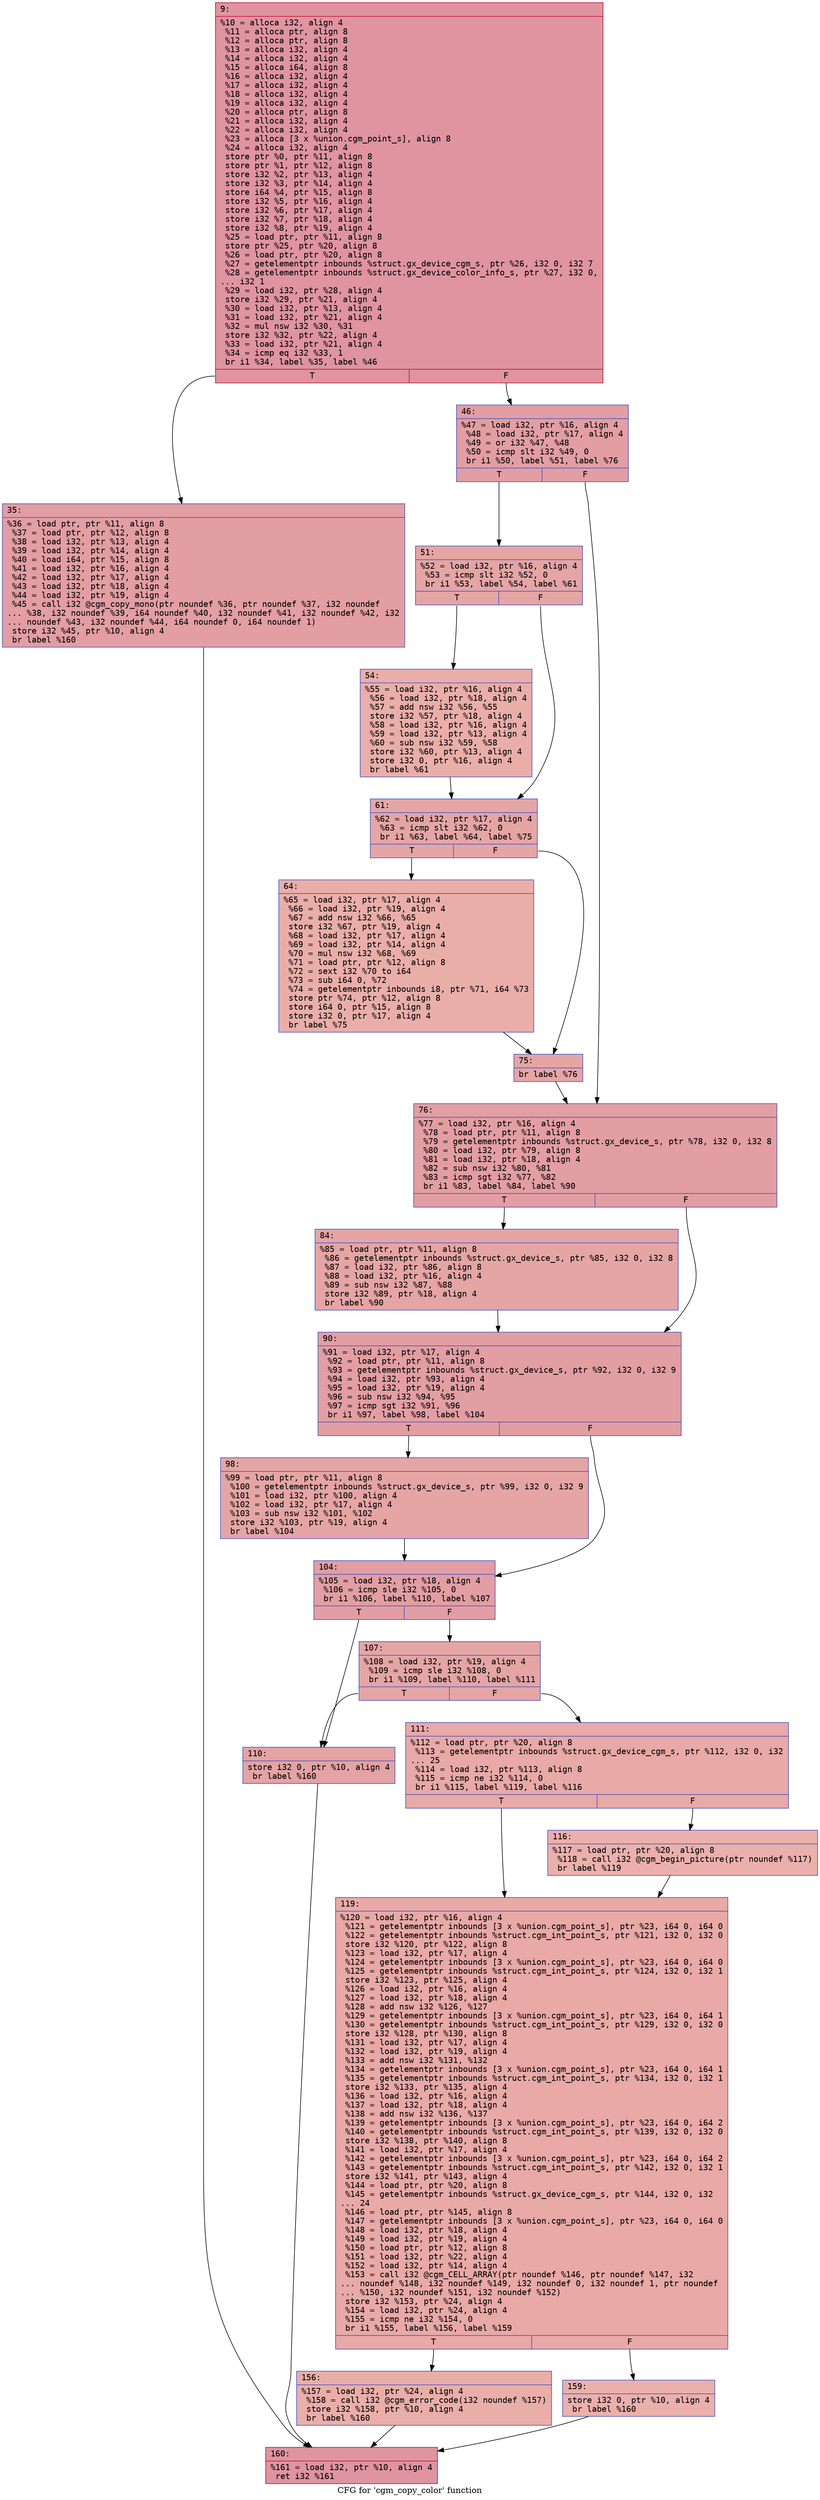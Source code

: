 digraph "CFG for 'cgm_copy_color' function" {
	label="CFG for 'cgm_copy_color' function";

	Node0x600001690000 [shape=record,color="#b70d28ff", style=filled, fillcolor="#b70d2870" fontname="Courier",label="{9:\l|  %10 = alloca i32, align 4\l  %11 = alloca ptr, align 8\l  %12 = alloca ptr, align 8\l  %13 = alloca i32, align 4\l  %14 = alloca i32, align 4\l  %15 = alloca i64, align 8\l  %16 = alloca i32, align 4\l  %17 = alloca i32, align 4\l  %18 = alloca i32, align 4\l  %19 = alloca i32, align 4\l  %20 = alloca ptr, align 8\l  %21 = alloca i32, align 4\l  %22 = alloca i32, align 4\l  %23 = alloca [3 x %union.cgm_point_s], align 8\l  %24 = alloca i32, align 4\l  store ptr %0, ptr %11, align 8\l  store ptr %1, ptr %12, align 8\l  store i32 %2, ptr %13, align 4\l  store i32 %3, ptr %14, align 4\l  store i64 %4, ptr %15, align 8\l  store i32 %5, ptr %16, align 4\l  store i32 %6, ptr %17, align 4\l  store i32 %7, ptr %18, align 4\l  store i32 %8, ptr %19, align 4\l  %25 = load ptr, ptr %11, align 8\l  store ptr %25, ptr %20, align 8\l  %26 = load ptr, ptr %20, align 8\l  %27 = getelementptr inbounds %struct.gx_device_cgm_s, ptr %26, i32 0, i32 7\l  %28 = getelementptr inbounds %struct.gx_device_color_info_s, ptr %27, i32 0,\l... i32 1\l  %29 = load i32, ptr %28, align 4\l  store i32 %29, ptr %21, align 4\l  %30 = load i32, ptr %13, align 4\l  %31 = load i32, ptr %21, align 4\l  %32 = mul nsw i32 %30, %31\l  store i32 %32, ptr %22, align 4\l  %33 = load i32, ptr %21, align 4\l  %34 = icmp eq i32 %33, 1\l  br i1 %34, label %35, label %46\l|{<s0>T|<s1>F}}"];
	Node0x600001690000:s0 -> Node0x600001690050[tooltip="9 -> 35\nProbability 50.00%" ];
	Node0x600001690000:s1 -> Node0x6000016900a0[tooltip="9 -> 46\nProbability 50.00%" ];
	Node0x600001690050 [shape=record,color="#3d50c3ff", style=filled, fillcolor="#be242e70" fontname="Courier",label="{35:\l|  %36 = load ptr, ptr %11, align 8\l  %37 = load ptr, ptr %12, align 8\l  %38 = load i32, ptr %13, align 4\l  %39 = load i32, ptr %14, align 4\l  %40 = load i64, ptr %15, align 8\l  %41 = load i32, ptr %16, align 4\l  %42 = load i32, ptr %17, align 4\l  %43 = load i32, ptr %18, align 4\l  %44 = load i32, ptr %19, align 4\l  %45 = call i32 @cgm_copy_mono(ptr noundef %36, ptr noundef %37, i32 noundef\l... %38, i32 noundef %39, i64 noundef %40, i32 noundef %41, i32 noundef %42, i32\l... noundef %43, i32 noundef %44, i64 noundef 0, i64 noundef 1)\l  store i32 %45, ptr %10, align 4\l  br label %160\l}"];
	Node0x600001690050 -> Node0x600001690640[tooltip="35 -> 160\nProbability 100.00%" ];
	Node0x6000016900a0 [shape=record,color="#3d50c3ff", style=filled, fillcolor="#be242e70" fontname="Courier",label="{46:\l|  %47 = load i32, ptr %16, align 4\l  %48 = load i32, ptr %17, align 4\l  %49 = or i32 %47, %48\l  %50 = icmp slt i32 %49, 0\l  br i1 %50, label %51, label %76\l|{<s0>T|<s1>F}}"];
	Node0x6000016900a0:s0 -> Node0x6000016900f0[tooltip="46 -> 51\nProbability 37.50%" ];
	Node0x6000016900a0:s1 -> Node0x600001690280[tooltip="46 -> 76\nProbability 62.50%" ];
	Node0x6000016900f0 [shape=record,color="#3d50c3ff", style=filled, fillcolor="#c5333470" fontname="Courier",label="{51:\l|  %52 = load i32, ptr %16, align 4\l  %53 = icmp slt i32 %52, 0\l  br i1 %53, label %54, label %61\l|{<s0>T|<s1>F}}"];
	Node0x6000016900f0:s0 -> Node0x600001690140[tooltip="51 -> 54\nProbability 37.50%" ];
	Node0x6000016900f0:s1 -> Node0x600001690190[tooltip="51 -> 61\nProbability 62.50%" ];
	Node0x600001690140 [shape=record,color="#3d50c3ff", style=filled, fillcolor="#d0473d70" fontname="Courier",label="{54:\l|  %55 = load i32, ptr %16, align 4\l  %56 = load i32, ptr %18, align 4\l  %57 = add nsw i32 %56, %55\l  store i32 %57, ptr %18, align 4\l  %58 = load i32, ptr %16, align 4\l  %59 = load i32, ptr %13, align 4\l  %60 = sub nsw i32 %59, %58\l  store i32 %60, ptr %13, align 4\l  store i32 0, ptr %16, align 4\l  br label %61\l}"];
	Node0x600001690140 -> Node0x600001690190[tooltip="54 -> 61\nProbability 100.00%" ];
	Node0x600001690190 [shape=record,color="#3d50c3ff", style=filled, fillcolor="#c5333470" fontname="Courier",label="{61:\l|  %62 = load i32, ptr %17, align 4\l  %63 = icmp slt i32 %62, 0\l  br i1 %63, label %64, label %75\l|{<s0>T|<s1>F}}"];
	Node0x600001690190:s0 -> Node0x6000016901e0[tooltip="61 -> 64\nProbability 37.50%" ];
	Node0x600001690190:s1 -> Node0x600001690230[tooltip="61 -> 75\nProbability 62.50%" ];
	Node0x6000016901e0 [shape=record,color="#3d50c3ff", style=filled, fillcolor="#d0473d70" fontname="Courier",label="{64:\l|  %65 = load i32, ptr %17, align 4\l  %66 = load i32, ptr %19, align 4\l  %67 = add nsw i32 %66, %65\l  store i32 %67, ptr %19, align 4\l  %68 = load i32, ptr %17, align 4\l  %69 = load i32, ptr %14, align 4\l  %70 = mul nsw i32 %68, %69\l  %71 = load ptr, ptr %12, align 8\l  %72 = sext i32 %70 to i64\l  %73 = sub i64 0, %72\l  %74 = getelementptr inbounds i8, ptr %71, i64 %73\l  store ptr %74, ptr %12, align 8\l  store i64 0, ptr %15, align 8\l  store i32 0, ptr %17, align 4\l  br label %75\l}"];
	Node0x6000016901e0 -> Node0x600001690230[tooltip="64 -> 75\nProbability 100.00%" ];
	Node0x600001690230 [shape=record,color="#3d50c3ff", style=filled, fillcolor="#c5333470" fontname="Courier",label="{75:\l|  br label %76\l}"];
	Node0x600001690230 -> Node0x600001690280[tooltip="75 -> 76\nProbability 100.00%" ];
	Node0x600001690280 [shape=record,color="#3d50c3ff", style=filled, fillcolor="#be242e70" fontname="Courier",label="{76:\l|  %77 = load i32, ptr %16, align 4\l  %78 = load ptr, ptr %11, align 8\l  %79 = getelementptr inbounds %struct.gx_device_s, ptr %78, i32 0, i32 8\l  %80 = load i32, ptr %79, align 8\l  %81 = load i32, ptr %18, align 4\l  %82 = sub nsw i32 %80, %81\l  %83 = icmp sgt i32 %77, %82\l  br i1 %83, label %84, label %90\l|{<s0>T|<s1>F}}"];
	Node0x600001690280:s0 -> Node0x6000016902d0[tooltip="76 -> 84\nProbability 50.00%" ];
	Node0x600001690280:s1 -> Node0x600001690320[tooltip="76 -> 90\nProbability 50.00%" ];
	Node0x6000016902d0 [shape=record,color="#3d50c3ff", style=filled, fillcolor="#c5333470" fontname="Courier",label="{84:\l|  %85 = load ptr, ptr %11, align 8\l  %86 = getelementptr inbounds %struct.gx_device_s, ptr %85, i32 0, i32 8\l  %87 = load i32, ptr %86, align 8\l  %88 = load i32, ptr %16, align 4\l  %89 = sub nsw i32 %87, %88\l  store i32 %89, ptr %18, align 4\l  br label %90\l}"];
	Node0x6000016902d0 -> Node0x600001690320[tooltip="84 -> 90\nProbability 100.00%" ];
	Node0x600001690320 [shape=record,color="#3d50c3ff", style=filled, fillcolor="#be242e70" fontname="Courier",label="{90:\l|  %91 = load i32, ptr %17, align 4\l  %92 = load ptr, ptr %11, align 8\l  %93 = getelementptr inbounds %struct.gx_device_s, ptr %92, i32 0, i32 9\l  %94 = load i32, ptr %93, align 4\l  %95 = load i32, ptr %19, align 4\l  %96 = sub nsw i32 %94, %95\l  %97 = icmp sgt i32 %91, %96\l  br i1 %97, label %98, label %104\l|{<s0>T|<s1>F}}"];
	Node0x600001690320:s0 -> Node0x600001690370[tooltip="90 -> 98\nProbability 50.00%" ];
	Node0x600001690320:s1 -> Node0x6000016903c0[tooltip="90 -> 104\nProbability 50.00%" ];
	Node0x600001690370 [shape=record,color="#3d50c3ff", style=filled, fillcolor="#c5333470" fontname="Courier",label="{98:\l|  %99 = load ptr, ptr %11, align 8\l  %100 = getelementptr inbounds %struct.gx_device_s, ptr %99, i32 0, i32 9\l  %101 = load i32, ptr %100, align 4\l  %102 = load i32, ptr %17, align 4\l  %103 = sub nsw i32 %101, %102\l  store i32 %103, ptr %19, align 4\l  br label %104\l}"];
	Node0x600001690370 -> Node0x6000016903c0[tooltip="98 -> 104\nProbability 100.00%" ];
	Node0x6000016903c0 [shape=record,color="#3d50c3ff", style=filled, fillcolor="#be242e70" fontname="Courier",label="{104:\l|  %105 = load i32, ptr %18, align 4\l  %106 = icmp sle i32 %105, 0\l  br i1 %106, label %110, label %107\l|{<s0>T|<s1>F}}"];
	Node0x6000016903c0:s0 -> Node0x600001690460[tooltip="104 -> 110\nProbability 50.00%" ];
	Node0x6000016903c0:s1 -> Node0x600001690410[tooltip="104 -> 107\nProbability 50.00%" ];
	Node0x600001690410 [shape=record,color="#3d50c3ff", style=filled, fillcolor="#c5333470" fontname="Courier",label="{107:\l|  %108 = load i32, ptr %19, align 4\l  %109 = icmp sle i32 %108, 0\l  br i1 %109, label %110, label %111\l|{<s0>T|<s1>F}}"];
	Node0x600001690410:s0 -> Node0x600001690460[tooltip="107 -> 110\nProbability 50.00%" ];
	Node0x600001690410:s1 -> Node0x6000016904b0[tooltip="107 -> 111\nProbability 50.00%" ];
	Node0x600001690460 [shape=record,color="#3d50c3ff", style=filled, fillcolor="#c32e3170" fontname="Courier",label="{110:\l|  store i32 0, ptr %10, align 4\l  br label %160\l}"];
	Node0x600001690460 -> Node0x600001690640[tooltip="110 -> 160\nProbability 100.00%" ];
	Node0x6000016904b0 [shape=record,color="#3d50c3ff", style=filled, fillcolor="#ca3b3770" fontname="Courier",label="{111:\l|  %112 = load ptr, ptr %20, align 8\l  %113 = getelementptr inbounds %struct.gx_device_cgm_s, ptr %112, i32 0, i32\l... 25\l  %114 = load i32, ptr %113, align 8\l  %115 = icmp ne i32 %114, 0\l  br i1 %115, label %119, label %116\l|{<s0>T|<s1>F}}"];
	Node0x6000016904b0:s0 -> Node0x600001690550[tooltip="111 -> 119\nProbability 62.50%" ];
	Node0x6000016904b0:s1 -> Node0x600001690500[tooltip="111 -> 116\nProbability 37.50%" ];
	Node0x600001690500 [shape=record,color="#3d50c3ff", style=filled, fillcolor="#d24b4070" fontname="Courier",label="{116:\l|  %117 = load ptr, ptr %20, align 8\l  %118 = call i32 @cgm_begin_picture(ptr noundef %117)\l  br label %119\l}"];
	Node0x600001690500 -> Node0x600001690550[tooltip="116 -> 119\nProbability 100.00%" ];
	Node0x600001690550 [shape=record,color="#3d50c3ff", style=filled, fillcolor="#ca3b3770" fontname="Courier",label="{119:\l|  %120 = load i32, ptr %16, align 4\l  %121 = getelementptr inbounds [3 x %union.cgm_point_s], ptr %23, i64 0, i64 0\l  %122 = getelementptr inbounds %struct.cgm_int_point_s, ptr %121, i32 0, i32 0\l  store i32 %120, ptr %122, align 8\l  %123 = load i32, ptr %17, align 4\l  %124 = getelementptr inbounds [3 x %union.cgm_point_s], ptr %23, i64 0, i64 0\l  %125 = getelementptr inbounds %struct.cgm_int_point_s, ptr %124, i32 0, i32 1\l  store i32 %123, ptr %125, align 4\l  %126 = load i32, ptr %16, align 4\l  %127 = load i32, ptr %18, align 4\l  %128 = add nsw i32 %126, %127\l  %129 = getelementptr inbounds [3 x %union.cgm_point_s], ptr %23, i64 0, i64 1\l  %130 = getelementptr inbounds %struct.cgm_int_point_s, ptr %129, i32 0, i32 0\l  store i32 %128, ptr %130, align 8\l  %131 = load i32, ptr %17, align 4\l  %132 = load i32, ptr %19, align 4\l  %133 = add nsw i32 %131, %132\l  %134 = getelementptr inbounds [3 x %union.cgm_point_s], ptr %23, i64 0, i64 1\l  %135 = getelementptr inbounds %struct.cgm_int_point_s, ptr %134, i32 0, i32 1\l  store i32 %133, ptr %135, align 4\l  %136 = load i32, ptr %16, align 4\l  %137 = load i32, ptr %18, align 4\l  %138 = add nsw i32 %136, %137\l  %139 = getelementptr inbounds [3 x %union.cgm_point_s], ptr %23, i64 0, i64 2\l  %140 = getelementptr inbounds %struct.cgm_int_point_s, ptr %139, i32 0, i32 0\l  store i32 %138, ptr %140, align 8\l  %141 = load i32, ptr %17, align 4\l  %142 = getelementptr inbounds [3 x %union.cgm_point_s], ptr %23, i64 0, i64 2\l  %143 = getelementptr inbounds %struct.cgm_int_point_s, ptr %142, i32 0, i32 1\l  store i32 %141, ptr %143, align 4\l  %144 = load ptr, ptr %20, align 8\l  %145 = getelementptr inbounds %struct.gx_device_cgm_s, ptr %144, i32 0, i32\l... 24\l  %146 = load ptr, ptr %145, align 8\l  %147 = getelementptr inbounds [3 x %union.cgm_point_s], ptr %23, i64 0, i64 0\l  %148 = load i32, ptr %18, align 4\l  %149 = load i32, ptr %19, align 4\l  %150 = load ptr, ptr %12, align 8\l  %151 = load i32, ptr %22, align 4\l  %152 = load i32, ptr %14, align 4\l  %153 = call i32 @cgm_CELL_ARRAY(ptr noundef %146, ptr noundef %147, i32\l... noundef %148, i32 noundef %149, i32 noundef 0, i32 noundef 1, ptr noundef\l... %150, i32 noundef %151, i32 noundef %152)\l  store i32 %153, ptr %24, align 4\l  %154 = load i32, ptr %24, align 4\l  %155 = icmp ne i32 %154, 0\l  br i1 %155, label %156, label %159\l|{<s0>T|<s1>F}}"];
	Node0x600001690550:s0 -> Node0x6000016905a0[tooltip="119 -> 156\nProbability 62.50%" ];
	Node0x600001690550:s1 -> Node0x6000016905f0[tooltip="119 -> 159\nProbability 37.50%" ];
	Node0x6000016905a0 [shape=record,color="#3d50c3ff", style=filled, fillcolor="#d0473d70" fontname="Courier",label="{156:\l|  %157 = load i32, ptr %24, align 4\l  %158 = call i32 @cgm_error_code(i32 noundef %157)\l  store i32 %158, ptr %10, align 4\l  br label %160\l}"];
	Node0x6000016905a0 -> Node0x600001690640[tooltip="156 -> 160\nProbability 100.00%" ];
	Node0x6000016905f0 [shape=record,color="#3d50c3ff", style=filled, fillcolor="#d24b4070" fontname="Courier",label="{159:\l|  store i32 0, ptr %10, align 4\l  br label %160\l}"];
	Node0x6000016905f0 -> Node0x600001690640[tooltip="159 -> 160\nProbability 100.00%" ];
	Node0x600001690640 [shape=record,color="#b70d28ff", style=filled, fillcolor="#b70d2870" fontname="Courier",label="{160:\l|  %161 = load i32, ptr %10, align 4\l  ret i32 %161\l}"];
}
